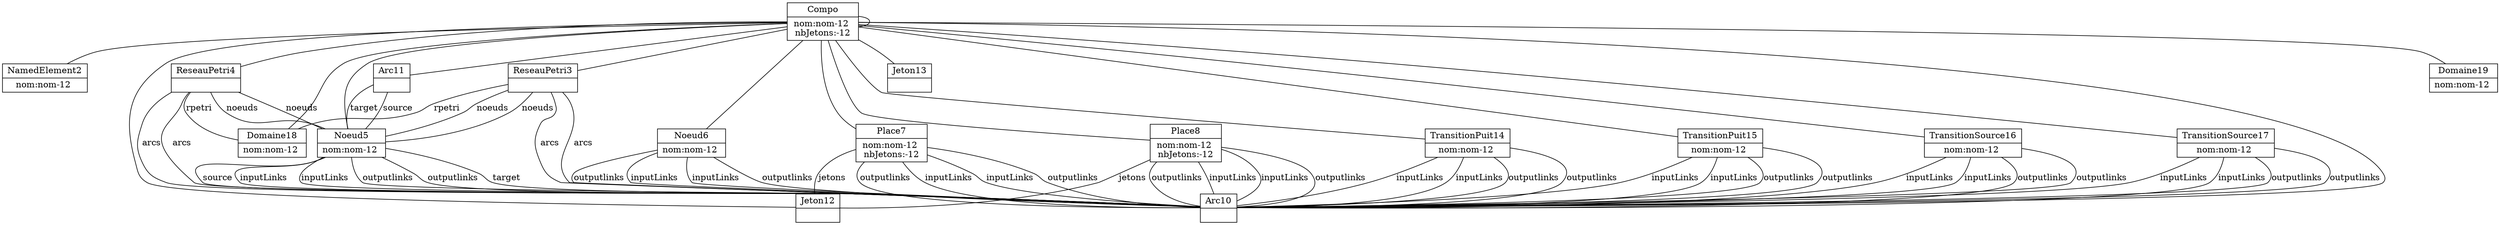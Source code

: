Graph g{ 
struct1 [shape=record,label="{NamedElement1| nom:nom-12 \n}"];
struct1 -- struct1 ;
struct2 [shape=record,label="{NamedElement2| nom:nom-12 \n}"];
struct1 -- struct2 ;
struct3 -- struct5 [label="noeuds"]   ;
struct3 -- struct5 [label="noeuds"]   ;
struct3 -- struct10 [label="arcs"]   ;
struct3 -- struct10 [label="arcs"]   ;
struct3 -- struct18 [label="rpetri"]   ;
struct3 [shape=record,label="{ReseauPetri3|}"];
struct1 -- struct3 ;
struct4 -- struct5 [label="noeuds"]   ;
struct4 -- struct5 [label="noeuds"]   ;
struct4 -- struct10 [label="arcs"]   ;
struct4 -- struct10 [label="arcs"]   ;
struct4 -- struct18 [label="rpetri"]   ;
struct4 [shape=record,label="{ReseauPetri4|}"];
struct1 -- struct4 ;
struct5 -- struct10 [label="inputLinks"]   ;
struct5 -- struct10 [label="inputLinks"]   ;
struct5 -- struct10 [label="outputlinks"]   ;
struct5 -- struct10 [label="outputlinks"]   ;
struct5 [shape=record,label="{Noeud5| nom:nom-12 \n}"];
struct1 -- struct5 ;
struct6 -- struct10 [label="inputLinks"]   ;
struct6 -- struct10 [label="inputLinks"]   ;
struct6 -- struct10 [label="outputlinks"]   ;
struct6 -- struct10 [label="outputlinks"]   ;
struct6 [shape=record,label="{Noeud6| nom:nom-12 \n}"];
struct1 -- struct6 ;
struct7 -- struct10 [label="inputLinks"]   ;
struct7 -- struct10 [label="inputLinks"]   ;
struct7 -- struct10 [label="outputlinks"]   ;
struct7 -- struct10 [label="outputlinks"]   ;
struct7 -- struct12 [label="jetons"]   ;
struct7 [shape=record,label="{Place7| nom:nom-12 \n nbJetons:-12 \n}"];
struct1 -- struct7 ;
struct8 -- struct10 [label="inputLinks"]   ;
struct8 -- struct10 [label="inputLinks"]   ;
struct8 -- struct10 [label="outputlinks"]   ;
struct8 -- struct10 [label="outputlinks"]   ;
struct8 -- struct12 [label="jetons"]   ;
struct8 [shape=record,label="{Place8| nom:nom-12 \n nbJetons:-12 \n}"];
struct1 -- struct8 ;
struct1 [shape=record,label="{Compo| nom:nom-12 \n nbJetons:-12 \n}"]; 
struct10 -- struct5 [label="target"]   ;
struct10 -- struct5 [label="source"]   ;
struct10 [shape=record,label="{Arc10|}"];
struct1 -- struct10 ;
struct11 -- struct5 [label="target"]   ;
struct11 -- struct5 [label="source"]   ;
struct11 [shape=record,label="{Arc11|}"];
struct1 -- struct11 ;
struct12 [shape=record,label="{Jeton12|}"];
struct1 -- struct12 ;
struct13 [shape=record,label="{Jeton13|}"];
struct1 -- struct13 ;
struct14 -- struct10 [label="inputLinks"]   ;
struct14 -- struct10 [label="inputLinks"]   ;
struct14 -- struct10 [label="outputlinks"]   ;
struct14 -- struct10 [label="outputlinks"]   ;
struct14 [shape=record,label="{TransitionPuit14| nom:nom-12 \n}"];
struct1 -- struct14 ;
struct15 -- struct10 [label="inputLinks"]   ;
struct15 -- struct10 [label="inputLinks"]   ;
struct15 -- struct10 [label="outputlinks"]   ;
struct15 -- struct10 [label="outputlinks"]   ;
struct15 [shape=record,label="{TransitionPuit15| nom:nom-12 \n}"];
struct1 -- struct15 ;
struct16 -- struct10 [label="inputLinks"]   ;
struct16 -- struct10 [label="inputLinks"]   ;
struct16 -- struct10 [label="outputlinks"]   ;
struct16 -- struct10 [label="outputlinks"]   ;
struct16 [shape=record,label="{TransitionSource16| nom:nom-12 \n}"];
struct1 -- struct16 ;
struct17 -- struct10 [label="inputLinks"]   ;
struct17 -- struct10 [label="inputLinks"]   ;
struct17 -- struct10 [label="outputlinks"]   ;
struct17 -- struct10 [label="outputlinks"]   ;
struct17 [shape=record,label="{TransitionSource17| nom:nom-12 \n}"];
struct1 -- struct17 ;
struct18 [shape=record,label="{Domaine18| nom:nom-12 \n}"];
struct1 -- struct18 ;
struct19 [shape=record,label="{Domaine19| nom:nom-12 \n}"];
struct1 -- struct19 ;
} 
